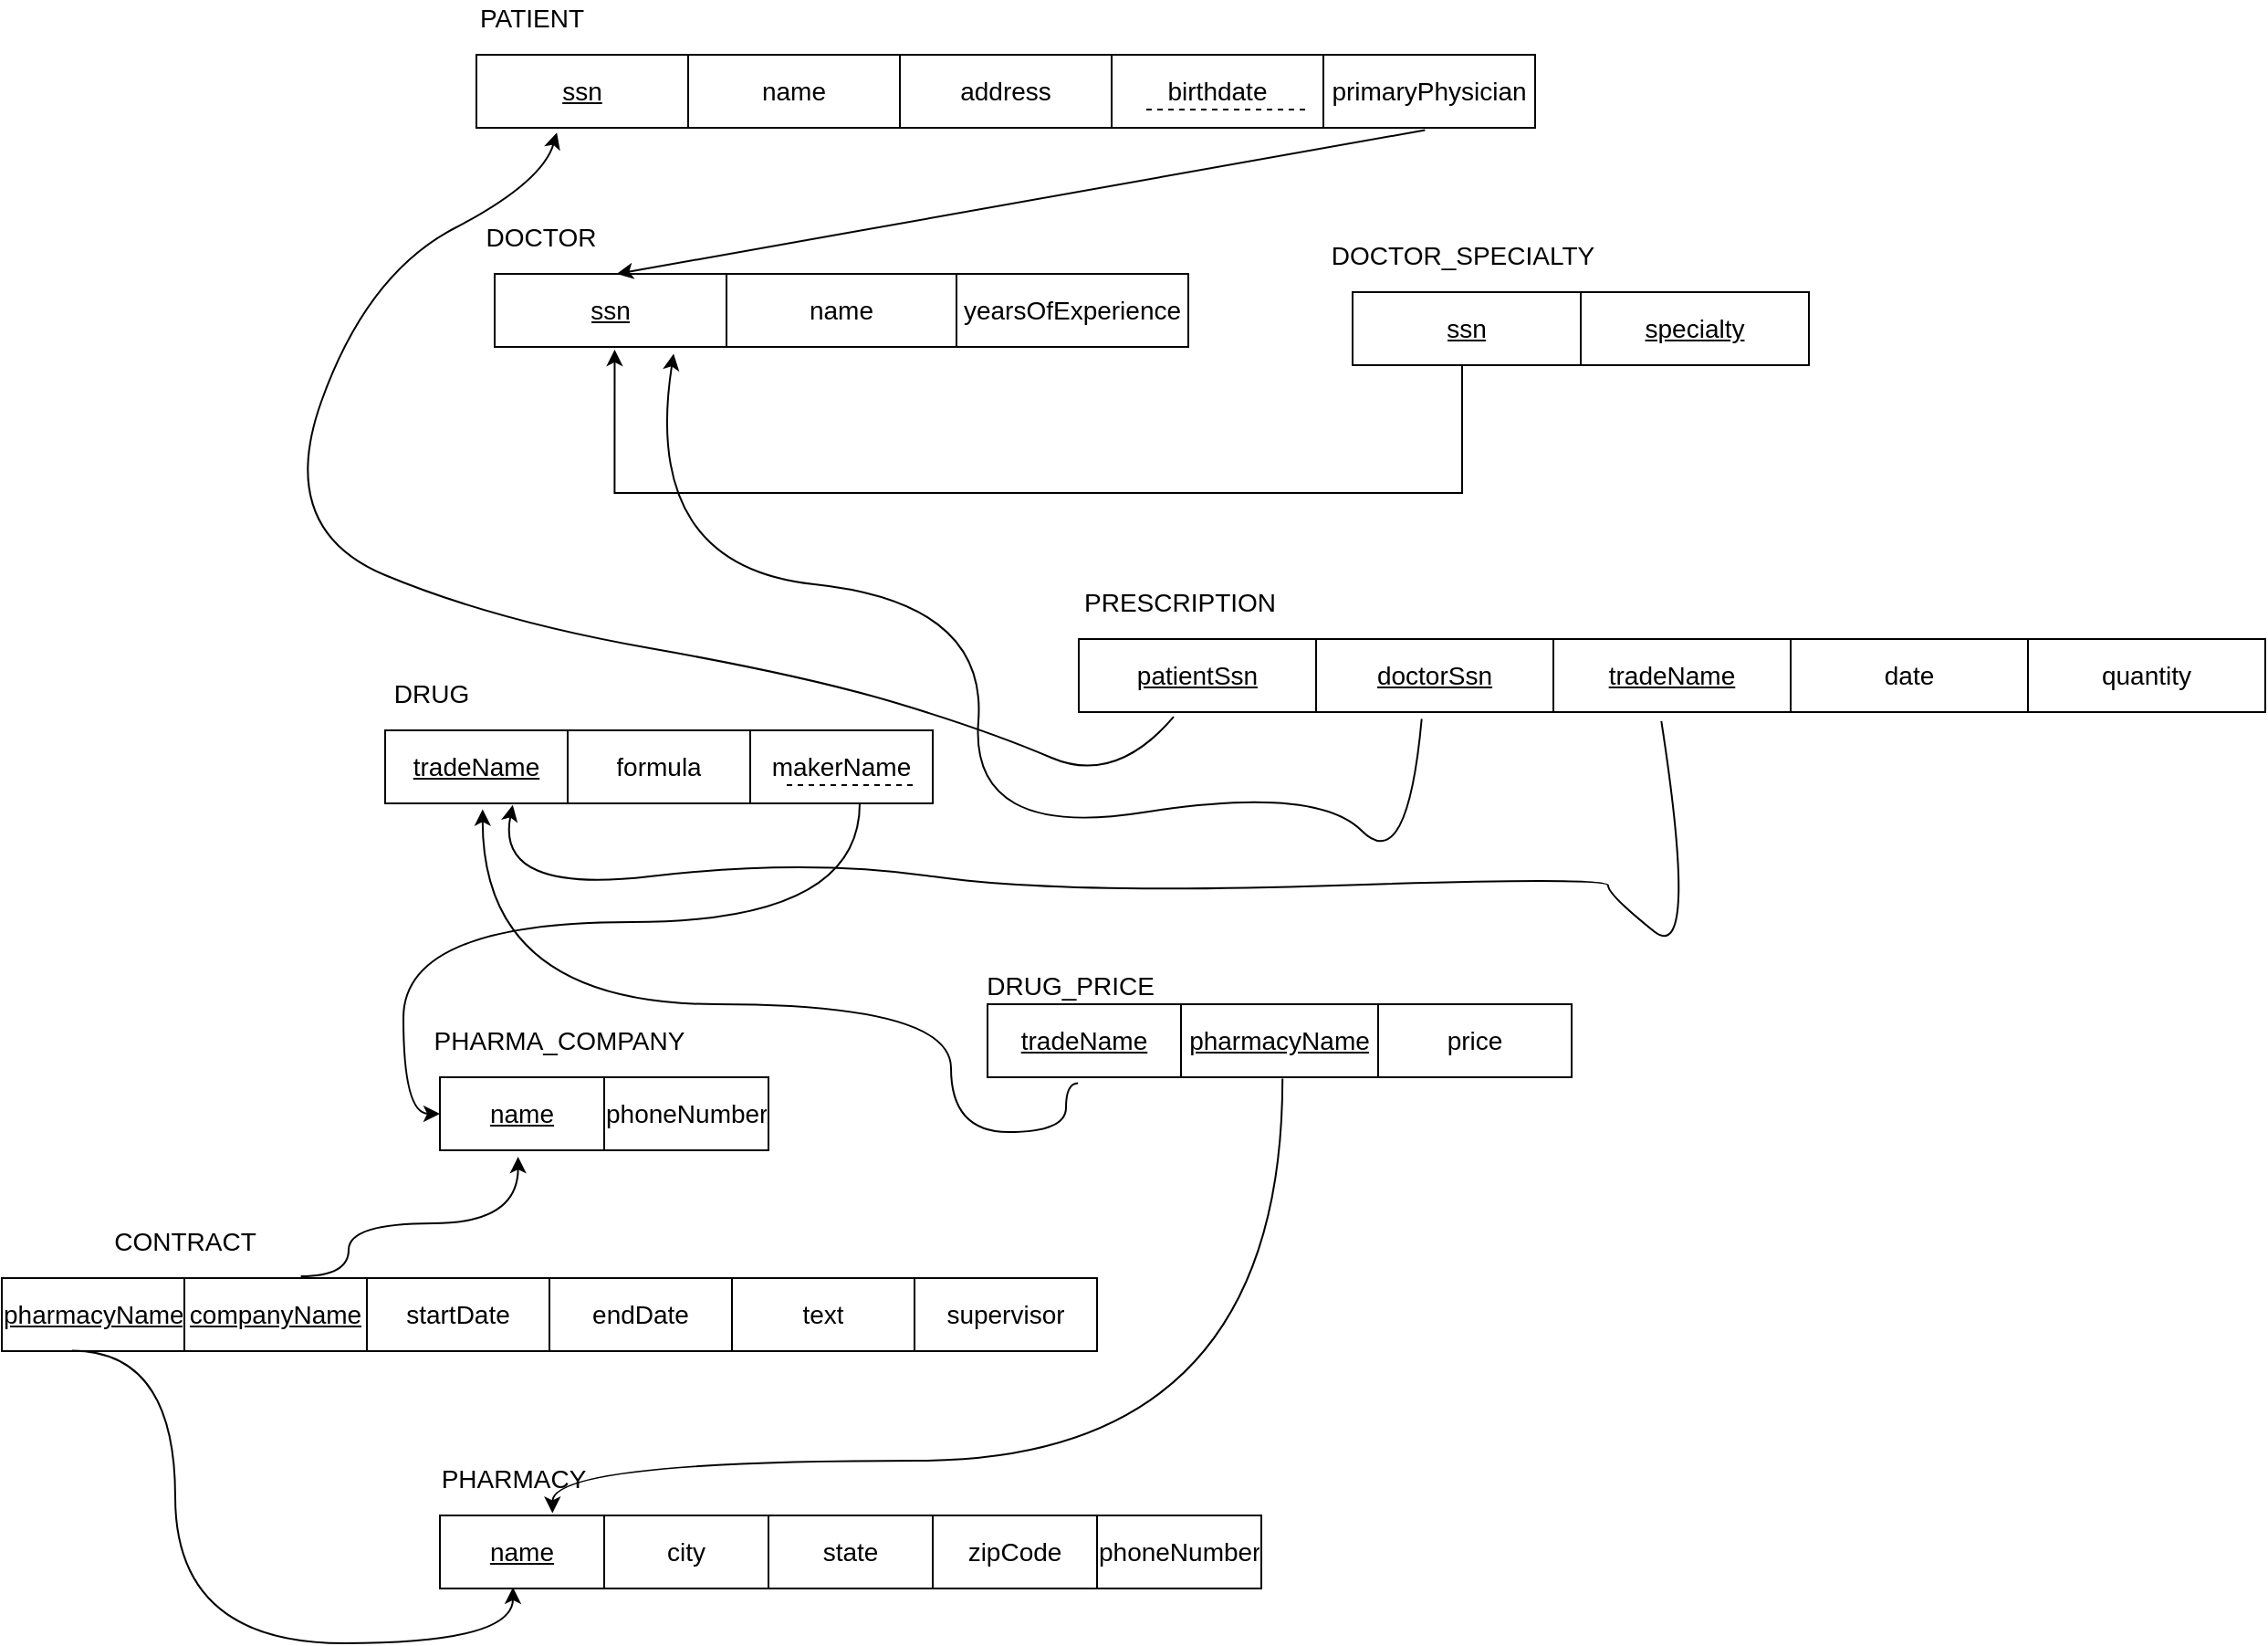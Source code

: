 <mxfile version="15.7.0" type="device"><diagram id="J8Lp1cF_i8puuzsDyAlB" name="Page-1"><mxGraphModel dx="2370" dy="1192" grid="1" gridSize="10" guides="1" tooltips="1" connect="1" arrows="1" fold="1" page="1" pageScale="1" pageWidth="3300" pageHeight="4681" math="0" shadow="0"><root><mxCell id="0"/><mxCell id="1" parent="0"/><mxCell id="770I6POFJUqILYZqXhfO-1" value="" style="shape=table;startSize=0;container=1;collapsible=0;childLayout=tableLayout;fontSize=14;" vertex="1" parent="1"><mxGeometry x="1540" y="1720" width="580" height="40" as="geometry"/></mxCell><mxCell id="770I6POFJUqILYZqXhfO-2" value="" style="shape=partialRectangle;collapsible=0;dropTarget=0;pointerEvents=0;fillColor=none;top=0;left=0;bottom=0;right=0;points=[[0,0.5],[1,0.5]];portConstraint=eastwest;fontSize=14;" vertex="1" parent="770I6POFJUqILYZqXhfO-1"><mxGeometry width="580" height="40" as="geometry"/></mxCell><mxCell id="770I6POFJUqILYZqXhfO-3" value="&lt;u style=&quot;font-size: 14px;&quot;&gt;ssn&lt;/u&gt;" style="shape=partialRectangle;html=1;whiteSpace=wrap;connectable=0;overflow=hidden;fillColor=none;top=0;left=0;bottom=0;right=0;pointerEvents=1;fontSize=14;" vertex="1" parent="770I6POFJUqILYZqXhfO-2"><mxGeometry width="116" height="40" as="geometry"><mxRectangle width="116" height="40" as="alternateBounds"/></mxGeometry></mxCell><mxCell id="770I6POFJUqILYZqXhfO-4" value="name" style="shape=partialRectangle;html=1;whiteSpace=wrap;connectable=0;overflow=hidden;fillColor=none;top=0;left=0;bottom=0;right=0;pointerEvents=1;fontSize=14;" vertex="1" parent="770I6POFJUqILYZqXhfO-2"><mxGeometry x="116" width="116" height="40" as="geometry"><mxRectangle width="116" height="40" as="alternateBounds"/></mxGeometry></mxCell><mxCell id="770I6POFJUqILYZqXhfO-5" value="address" style="shape=partialRectangle;html=1;whiteSpace=wrap;connectable=0;overflow=hidden;fillColor=none;top=0;left=0;bottom=0;right=0;pointerEvents=1;fontSize=14;" vertex="1" parent="770I6POFJUqILYZqXhfO-2"><mxGeometry x="232" width="116" height="40" as="geometry"><mxRectangle width="116" height="40" as="alternateBounds"/></mxGeometry></mxCell><mxCell id="770I6POFJUqILYZqXhfO-6" value="birthdate" style="shape=partialRectangle;html=1;whiteSpace=wrap;connectable=0;overflow=hidden;fillColor=none;top=0;left=0;bottom=0;right=0;pointerEvents=1;fontSize=14;" vertex="1" parent="770I6POFJUqILYZqXhfO-2"><mxGeometry x="348" width="116" height="40" as="geometry"><mxRectangle width="116" height="40" as="alternateBounds"/></mxGeometry></mxCell><mxCell id="770I6POFJUqILYZqXhfO-7" value="primaryPhysician" style="shape=partialRectangle;html=1;whiteSpace=wrap;connectable=0;overflow=hidden;fillColor=none;top=0;left=0;bottom=0;right=0;pointerEvents=1;fontSize=14;" vertex="1" parent="770I6POFJUqILYZqXhfO-2"><mxGeometry x="464" width="116" height="40" as="geometry"><mxRectangle width="116" height="40" as="alternateBounds"/></mxGeometry></mxCell><mxCell id="770I6POFJUqILYZqXhfO-8" value="PATIENT" style="text;html=1;align=center;verticalAlign=middle;resizable=0;points=[];autosize=1;strokeColor=none;fillColor=none;fontSize=14;" vertex="1" parent="1"><mxGeometry x="1535" y="1690" width="70" height="20" as="geometry"/></mxCell><mxCell id="770I6POFJUqILYZqXhfO-9" value="DOCTOR" style="text;html=1;align=center;verticalAlign=middle;resizable=0;points=[];autosize=1;strokeColor=none;fillColor=none;fontSize=14;" vertex="1" parent="1"><mxGeometry x="1535" y="1810" width="80" height="20" as="geometry"/></mxCell><mxCell id="770I6POFJUqILYZqXhfO-10" value="" style="shape=table;startSize=0;container=1;collapsible=0;childLayout=tableLayout;fontSize=14;" vertex="1" parent="1"><mxGeometry x="1550" y="1840" width="380" height="40" as="geometry"/></mxCell><mxCell id="770I6POFJUqILYZqXhfO-11" value="" style="shape=partialRectangle;collapsible=0;dropTarget=0;pointerEvents=0;fillColor=none;top=0;left=0;bottom=0;right=0;points=[[0,0.5],[1,0.5]];portConstraint=eastwest;fontSize=14;" vertex="1" parent="770I6POFJUqILYZqXhfO-10"><mxGeometry width="380" height="40" as="geometry"/></mxCell><mxCell id="770I6POFJUqILYZqXhfO-12" value="&lt;u style=&quot;font-size: 14px;&quot;&gt;ssn&lt;/u&gt;" style="shape=partialRectangle;html=1;whiteSpace=wrap;connectable=0;overflow=hidden;fillColor=none;top=0;left=0;bottom=0;right=0;pointerEvents=1;fontSize=14;" vertex="1" parent="770I6POFJUqILYZqXhfO-11"><mxGeometry width="127" height="40" as="geometry"><mxRectangle width="127" height="40" as="alternateBounds"/></mxGeometry></mxCell><mxCell id="770I6POFJUqILYZqXhfO-13" value="name" style="shape=partialRectangle;html=1;whiteSpace=wrap;connectable=0;overflow=hidden;fillColor=none;top=0;left=0;bottom=0;right=0;pointerEvents=1;fontSize=14;" vertex="1" parent="770I6POFJUqILYZqXhfO-11"><mxGeometry x="127" width="126" height="40" as="geometry"><mxRectangle width="126" height="40" as="alternateBounds"/></mxGeometry></mxCell><mxCell id="770I6POFJUqILYZqXhfO-14" value="yearsOfExperience" style="shape=partialRectangle;html=1;whiteSpace=wrap;connectable=0;overflow=hidden;fillColor=none;top=0;left=0;bottom=0;right=0;pointerEvents=1;fontSize=14;" vertex="1" parent="770I6POFJUqILYZqXhfO-11"><mxGeometry x="253" width="127" height="40" as="geometry"><mxRectangle width="127" height="40" as="alternateBounds"/></mxGeometry></mxCell><mxCell id="770I6POFJUqILYZqXhfO-16" value="" style="endArrow=none;dashed=1;html=1;rounded=0;fontSize=14;" edge="1" parent="1"><mxGeometry width="50" height="50" relative="1" as="geometry"><mxPoint x="1907" y="1750" as="sourcePoint"/><mxPoint x="1997" y="1750" as="targetPoint"/><Array as="points"><mxPoint x="1917" y="1750"/></Array></mxGeometry></mxCell><mxCell id="770I6POFJUqILYZqXhfO-17" value="" style="endArrow=classic;html=1;rounded=0;exitX=0.896;exitY=1.032;exitDx=0;exitDy=0;exitPerimeter=0;entryX=0.176;entryY=0;entryDx=0;entryDy=0;entryPerimeter=0;fontSize=14;" edge="1" parent="1" source="770I6POFJUqILYZqXhfO-2" target="770I6POFJUqILYZqXhfO-11"><mxGeometry width="50" height="50" relative="1" as="geometry"><mxPoint x="1970" y="1840" as="sourcePoint"/><mxPoint x="2020" y="1790" as="targetPoint"/></mxGeometry></mxCell><mxCell id="770I6POFJUqILYZqXhfO-18" value="DOCTOR_SPECIALTY" style="text;html=1;align=center;verticalAlign=middle;resizable=0;points=[];autosize=1;strokeColor=none;fillColor=none;fontSize=14;" vertex="1" parent="1"><mxGeometry x="2000" y="1820" width="160" height="20" as="geometry"/></mxCell><mxCell id="770I6POFJUqILYZqXhfO-19" value="" style="shape=table;startSize=0;container=1;collapsible=0;childLayout=tableLayout;fontSize=14;" vertex="1" parent="1"><mxGeometry x="2020" y="1850" width="250" height="40" as="geometry"/></mxCell><mxCell id="770I6POFJUqILYZqXhfO-20" value="" style="shape=partialRectangle;collapsible=0;dropTarget=0;pointerEvents=0;fillColor=none;top=0;left=0;bottom=0;right=0;points=[[0,0.5],[1,0.5]];portConstraint=eastwest;fontSize=14;" vertex="1" parent="770I6POFJUqILYZqXhfO-19"><mxGeometry width="250" height="40" as="geometry"/></mxCell><mxCell id="770I6POFJUqILYZqXhfO-21" value="&lt;u style=&quot;font-size: 14px;&quot;&gt;ssn&lt;/u&gt;" style="shape=partialRectangle;html=1;whiteSpace=wrap;connectable=0;overflow=hidden;fillColor=none;top=0;left=0;bottom=0;right=0;pointerEvents=1;fontSize=14;" vertex="1" parent="770I6POFJUqILYZqXhfO-20"><mxGeometry width="125" height="40" as="geometry"><mxRectangle width="125" height="40" as="alternateBounds"/></mxGeometry></mxCell><mxCell id="770I6POFJUqILYZqXhfO-22" value="&lt;u style=&quot;font-size: 14px;&quot;&gt;specialty&lt;/u&gt;" style="shape=partialRectangle;html=1;whiteSpace=wrap;connectable=0;overflow=hidden;fillColor=none;top=0;left=0;bottom=0;right=0;pointerEvents=1;fontSize=14;" vertex="1" parent="770I6POFJUqILYZqXhfO-20"><mxGeometry x="125" width="125" height="40" as="geometry"><mxRectangle width="125" height="40" as="alternateBounds"/></mxGeometry></mxCell><mxCell id="770I6POFJUqILYZqXhfO-23" value="" style="edgeStyle=segmentEdgeStyle;endArrow=classic;html=1;rounded=0;entryX=0.173;entryY=1.037;entryDx=0;entryDy=0;entryPerimeter=0;fontSize=14;" edge="1" parent="1" target="770I6POFJUqILYZqXhfO-11"><mxGeometry width="50" height="50" relative="1" as="geometry"><mxPoint x="2080" y="1890" as="sourcePoint"/><mxPoint x="1760" y="1960" as="targetPoint"/><Array as="points"><mxPoint x="2080" y="1890"/><mxPoint x="2080" y="1960"/><mxPoint x="1609" y="1960"/></Array></mxGeometry></mxCell><mxCell id="770I6POFJUqILYZqXhfO-24" value="" style="shape=table;startSize=0;container=1;collapsible=0;childLayout=tableLayout;fontSize=14;" vertex="1" parent="1"><mxGeometry x="1490" y="2090" width="300" height="40" as="geometry"/></mxCell><mxCell id="770I6POFJUqILYZqXhfO-25" value="" style="shape=partialRectangle;collapsible=0;dropTarget=0;pointerEvents=0;fillColor=none;top=0;left=0;bottom=0;right=0;points=[[0,0.5],[1,0.5]];portConstraint=eastwest;fontSize=14;" vertex="1" parent="770I6POFJUqILYZqXhfO-24"><mxGeometry width="300" height="40" as="geometry"/></mxCell><mxCell id="770I6POFJUqILYZqXhfO-26" value="&lt;u style=&quot;font-size: 14px;&quot;&gt;tradeName&lt;/u&gt;" style="shape=partialRectangle;html=1;whiteSpace=wrap;connectable=0;overflow=hidden;fillColor=none;top=0;left=0;bottom=0;right=0;pointerEvents=1;fontSize=14;" vertex="1" parent="770I6POFJUqILYZqXhfO-25"><mxGeometry width="100" height="40" as="geometry"><mxRectangle width="100" height="40" as="alternateBounds"/></mxGeometry></mxCell><mxCell id="770I6POFJUqILYZqXhfO-27" value="formula" style="shape=partialRectangle;html=1;whiteSpace=wrap;connectable=0;overflow=hidden;fillColor=none;top=0;left=0;bottom=0;right=0;pointerEvents=1;fontSize=14;" vertex="1" parent="770I6POFJUqILYZqXhfO-25"><mxGeometry x="100" width="100" height="40" as="geometry"><mxRectangle width="100" height="40" as="alternateBounds"/></mxGeometry></mxCell><mxCell id="770I6POFJUqILYZqXhfO-28" value="makerName" style="shape=partialRectangle;html=1;whiteSpace=wrap;connectable=0;overflow=hidden;fillColor=none;top=0;left=0;bottom=0;right=0;pointerEvents=1;fontSize=14;" vertex="1" parent="770I6POFJUqILYZqXhfO-25"><mxGeometry x="200" width="100" height="40" as="geometry"><mxRectangle width="100" height="40" as="alternateBounds"/></mxGeometry></mxCell><mxCell id="770I6POFJUqILYZqXhfO-29" value="DRUG" style="text;html=1;align=center;verticalAlign=middle;resizable=0;points=[];autosize=1;strokeColor=none;fillColor=none;fontSize=14;" vertex="1" parent="1"><mxGeometry x="1485" y="2060" width="60" height="20" as="geometry"/></mxCell><mxCell id="770I6POFJUqILYZqXhfO-30" value="PHARMA_COMPANY" style="text;html=1;align=center;verticalAlign=middle;resizable=0;points=[];autosize=1;strokeColor=none;fillColor=none;fontSize=14;" vertex="1" parent="1"><mxGeometry x="1510" y="2250" width="150" height="20" as="geometry"/></mxCell><mxCell id="770I6POFJUqILYZqXhfO-31" value="" style="shape=table;startSize=0;container=1;collapsible=0;childLayout=tableLayout;fontSize=14;" vertex="1" parent="1"><mxGeometry x="1520" y="2280" width="180" height="40" as="geometry"/></mxCell><mxCell id="770I6POFJUqILYZqXhfO-32" value="" style="shape=partialRectangle;collapsible=0;dropTarget=0;pointerEvents=0;fillColor=none;top=0;left=0;bottom=0;right=0;points=[[0,0.5],[1,0.5]];portConstraint=eastwest;fontSize=14;" vertex="1" parent="770I6POFJUqILYZqXhfO-31"><mxGeometry width="180" height="40" as="geometry"/></mxCell><mxCell id="770I6POFJUqILYZqXhfO-33" value="&lt;u style=&quot;font-size: 14px;&quot;&gt;name&lt;/u&gt;" style="shape=partialRectangle;html=1;whiteSpace=wrap;connectable=0;overflow=hidden;fillColor=none;top=0;left=0;bottom=0;right=0;pointerEvents=1;fontSize=14;" vertex="1" parent="770I6POFJUqILYZqXhfO-32"><mxGeometry width="90" height="40" as="geometry"><mxRectangle width="90" height="40" as="alternateBounds"/></mxGeometry></mxCell><mxCell id="770I6POFJUqILYZqXhfO-34" value="phoneNumber" style="shape=partialRectangle;html=1;whiteSpace=wrap;connectable=0;overflow=hidden;fillColor=none;top=0;left=0;bottom=0;right=0;pointerEvents=1;fontSize=14;" vertex="1" parent="770I6POFJUqILYZqXhfO-32"><mxGeometry x="90" width="90" height="40" as="geometry"><mxRectangle width="90" height="40" as="alternateBounds"/></mxGeometry></mxCell><mxCell id="770I6POFJUqILYZqXhfO-35" value="" style="shape=table;startSize=0;container=1;collapsible=0;childLayout=tableLayout;fontSize=14;" vertex="1" parent="1"><mxGeometry x="1520" y="2520" width="450" height="40" as="geometry"/></mxCell><mxCell id="770I6POFJUqILYZqXhfO-36" value="" style="shape=partialRectangle;collapsible=0;dropTarget=0;pointerEvents=0;fillColor=none;top=0;left=0;bottom=0;right=0;points=[[0,0.5],[1,0.5]];portConstraint=eastwest;fontSize=14;" vertex="1" parent="770I6POFJUqILYZqXhfO-35"><mxGeometry width="450" height="40" as="geometry"/></mxCell><mxCell id="770I6POFJUqILYZqXhfO-37" value="&lt;u style=&quot;font-size: 14px;&quot;&gt;name&lt;/u&gt;" style="shape=partialRectangle;html=1;whiteSpace=wrap;connectable=0;overflow=hidden;fillColor=none;top=0;left=0;bottom=0;right=0;pointerEvents=1;fontSize=14;" vertex="1" parent="770I6POFJUqILYZqXhfO-36"><mxGeometry width="90" height="40" as="geometry"><mxRectangle width="90" height="40" as="alternateBounds"/></mxGeometry></mxCell><mxCell id="770I6POFJUqILYZqXhfO-38" value="city" style="shape=partialRectangle;html=1;whiteSpace=wrap;connectable=0;overflow=hidden;fillColor=none;top=0;left=0;bottom=0;right=0;pointerEvents=1;fontSize=14;" vertex="1" parent="770I6POFJUqILYZqXhfO-36"><mxGeometry x="90" width="90" height="40" as="geometry"><mxRectangle width="90" height="40" as="alternateBounds"/></mxGeometry></mxCell><mxCell id="770I6POFJUqILYZqXhfO-39" value="state" style="shape=partialRectangle;html=1;whiteSpace=wrap;connectable=0;overflow=hidden;fillColor=none;top=0;left=0;bottom=0;right=0;pointerEvents=1;fontSize=14;" vertex="1" parent="770I6POFJUqILYZqXhfO-36"><mxGeometry x="180" width="90" height="40" as="geometry"><mxRectangle width="90" height="40" as="alternateBounds"/></mxGeometry></mxCell><mxCell id="770I6POFJUqILYZqXhfO-40" value="zipCode" style="shape=partialRectangle;html=1;whiteSpace=wrap;connectable=0;overflow=hidden;fillColor=none;top=0;left=0;bottom=0;right=0;pointerEvents=1;fontSize=14;" vertex="1" parent="770I6POFJUqILYZqXhfO-36"><mxGeometry x="270" width="90" height="40" as="geometry"><mxRectangle width="90" height="40" as="alternateBounds"/></mxGeometry></mxCell><mxCell id="770I6POFJUqILYZqXhfO-41" value="phoneNumber" style="shape=partialRectangle;html=1;whiteSpace=wrap;connectable=0;overflow=hidden;fillColor=none;top=0;left=0;bottom=0;right=0;pointerEvents=1;fontSize=14;" vertex="1" parent="770I6POFJUqILYZqXhfO-36"><mxGeometry x="360" width="90" height="40" as="geometry"><mxRectangle width="90" height="40" as="alternateBounds"/></mxGeometry></mxCell><mxCell id="770I6POFJUqILYZqXhfO-42" value="PHARMACY" style="text;html=1;align=center;verticalAlign=middle;resizable=0;points=[];autosize=1;strokeColor=none;fillColor=none;fontSize=14;" vertex="1" parent="1"><mxGeometry x="1515" y="2490" width="90" height="20" as="geometry"/></mxCell><mxCell id="770I6POFJUqILYZqXhfO-43" value="" style="endArrow=none;dashed=1;html=1;rounded=0;fontSize=14;" edge="1" parent="1"><mxGeometry width="50" height="50" relative="1" as="geometry"><mxPoint x="1710" y="2120" as="sourcePoint"/><mxPoint x="1780" y="2120" as="targetPoint"/></mxGeometry></mxCell><mxCell id="770I6POFJUqILYZqXhfO-44" value="" style="edgeStyle=orthogonalEdgeStyle;elbow=horizontal;endArrow=none;html=1;rounded=0;curved=1;exitX=0;exitY=0.5;exitDx=0;exitDy=0;fontSize=14;startArrow=classic;startFill=1;endFill=0;" edge="1" parent="1" source="770I6POFJUqILYZqXhfO-32" target="770I6POFJUqILYZqXhfO-25"><mxGeometry width="50" height="50" relative="1" as="geometry"><mxPoint x="1550" y="2210" as="sourcePoint"/><mxPoint x="1750" y="2150" as="targetPoint"/><Array as="points"><mxPoint x="1500" y="2300"/><mxPoint x="1500" y="2195"/><mxPoint x="1750" y="2195"/></Array></mxGeometry></mxCell><mxCell id="770I6POFJUqILYZqXhfO-45" value="DRUG_PRICE" style="text;html=1;align=center;verticalAlign=middle;resizable=0;points=[];autosize=1;strokeColor=none;fillColor=none;fontSize=14;" vertex="1" parent="1"><mxGeometry x="1810" y="2220" width="110" height="20" as="geometry"/></mxCell><mxCell id="770I6POFJUqILYZqXhfO-46" value="" style="shape=table;startSize=0;container=1;collapsible=0;childLayout=tableLayout;fontSize=14;" vertex="1" parent="1"><mxGeometry x="1820" y="2240" width="320" height="40" as="geometry"/></mxCell><mxCell id="770I6POFJUqILYZqXhfO-47" value="" style="shape=partialRectangle;collapsible=0;dropTarget=0;pointerEvents=0;fillColor=none;top=0;left=0;bottom=0;right=0;points=[[0,0.5],[1,0.5]];portConstraint=eastwest;fontSize=14;" vertex="1" parent="770I6POFJUqILYZqXhfO-46"><mxGeometry width="320" height="40" as="geometry"/></mxCell><mxCell id="770I6POFJUqILYZqXhfO-48" value="&lt;u style=&quot;font-size: 14px;&quot;&gt;tradeName&lt;/u&gt;" style="shape=partialRectangle;html=1;whiteSpace=wrap;connectable=0;overflow=hidden;fillColor=none;top=0;left=0;bottom=0;right=0;pointerEvents=1;fontSize=14;" vertex="1" parent="770I6POFJUqILYZqXhfO-47"><mxGeometry width="106" height="40" as="geometry"><mxRectangle width="106" height="40" as="alternateBounds"/></mxGeometry></mxCell><mxCell id="770I6POFJUqILYZqXhfO-49" value="&lt;u style=&quot;font-size: 14px;&quot;&gt;pharmacyName&lt;/u&gt;" style="shape=partialRectangle;html=1;whiteSpace=wrap;connectable=0;overflow=hidden;fillColor=none;top=0;left=0;bottom=0;right=0;pointerEvents=1;fontSize=14;" vertex="1" parent="770I6POFJUqILYZqXhfO-47"><mxGeometry x="106" width="108" height="40" as="geometry"><mxRectangle width="108" height="40" as="alternateBounds"/></mxGeometry></mxCell><mxCell id="770I6POFJUqILYZqXhfO-50" value="price" style="shape=partialRectangle;html=1;whiteSpace=wrap;connectable=0;overflow=hidden;fillColor=none;top=0;left=0;bottom=0;right=0;pointerEvents=1;fontSize=14;" vertex="1" parent="770I6POFJUqILYZqXhfO-47"><mxGeometry x="214" width="106" height="40" as="geometry"><mxRectangle width="106" height="40" as="alternateBounds"/></mxGeometry></mxCell><mxCell id="770I6POFJUqILYZqXhfO-51" value="" style="edgeStyle=segmentEdgeStyle;endArrow=classic;html=1;rounded=0;curved=1;entryX=0.178;entryY=1.08;entryDx=0;entryDy=0;entryPerimeter=0;exitX=0.155;exitY=1.08;exitDx=0;exitDy=0;exitPerimeter=0;fontSize=14;" edge="1" parent="1" source="770I6POFJUqILYZqXhfO-47" target="770I6POFJUqILYZqXhfO-25"><mxGeometry width="50" height="50" relative="1" as="geometry"><mxPoint x="1870" y="2300" as="sourcePoint"/><mxPoint x="1770" y="2199.97" as="targetPoint"/><Array as="points"><mxPoint x="1863" y="2310"/><mxPoint x="1800" y="2310"/><mxPoint x="1800" y="2240"/><mxPoint x="1543" y="2240"/></Array></mxGeometry></mxCell><mxCell id="770I6POFJUqILYZqXhfO-52" value="" style="edgeStyle=elbowEdgeStyle;elbow=vertical;endArrow=none;html=1;rounded=0;curved=1;entryX=0.505;entryY=1.02;entryDx=0;entryDy=0;entryPerimeter=0;exitX=0.137;exitY=-0.032;exitDx=0;exitDy=0;exitPerimeter=0;fontSize=14;startArrow=classic;startFill=1;endFill=0;" edge="1" parent="1" source="770I6POFJUqILYZqXhfO-36" target="770I6POFJUqILYZqXhfO-47"><mxGeometry width="50" height="50" relative="1" as="geometry"><mxPoint x="2000" y="2500" as="sourcePoint"/><mxPoint x="2120" y="2410" as="targetPoint"/><Array as="points"><mxPoint x="1800" y="2490"/></Array></mxGeometry></mxCell><mxCell id="770I6POFJUqILYZqXhfO-53" value="CONTRACT" style="text;html=1;align=center;verticalAlign=middle;resizable=0;points=[];autosize=1;strokeColor=none;fillColor=none;fontSize=14;" vertex="1" parent="1"><mxGeometry x="1335" y="2360" width="90" height="20" as="geometry"/></mxCell><mxCell id="770I6POFJUqILYZqXhfO-54" value="" style="shape=table;startSize=0;container=1;collapsible=0;childLayout=tableLayout;fontSize=14;" vertex="1" parent="1"><mxGeometry x="1280" y="2390" width="600" height="40" as="geometry"/></mxCell><mxCell id="770I6POFJUqILYZqXhfO-55" value="" style="shape=partialRectangle;collapsible=0;dropTarget=0;pointerEvents=0;fillColor=none;top=0;left=0;bottom=0;right=0;points=[[0,0.5],[1,0.5]];portConstraint=eastwest;fontSize=14;" vertex="1" parent="770I6POFJUqILYZqXhfO-54"><mxGeometry width="600" height="40" as="geometry"/></mxCell><mxCell id="770I6POFJUqILYZqXhfO-56" value="&lt;u style=&quot;font-size: 14px;&quot;&gt;pharmacyName&lt;/u&gt;" style="shape=partialRectangle;html=1;whiteSpace=wrap;connectable=0;overflow=hidden;fillColor=none;top=0;left=0;bottom=0;right=0;pointerEvents=1;fontSize=14;" vertex="1" parent="770I6POFJUqILYZqXhfO-55"><mxGeometry width="100" height="40" as="geometry"><mxRectangle width="100" height="40" as="alternateBounds"/></mxGeometry></mxCell><mxCell id="770I6POFJUqILYZqXhfO-57" value="&lt;u style=&quot;font-size: 14px;&quot;&gt;companyName&lt;/u&gt;" style="shape=partialRectangle;html=1;whiteSpace=wrap;connectable=0;overflow=hidden;fillColor=none;top=0;left=0;bottom=0;right=0;pointerEvents=1;fontSize=14;" vertex="1" parent="770I6POFJUqILYZqXhfO-55"><mxGeometry x="100" width="100" height="40" as="geometry"><mxRectangle width="100" height="40" as="alternateBounds"/></mxGeometry></mxCell><mxCell id="770I6POFJUqILYZqXhfO-58" value="startDate" style="shape=partialRectangle;html=1;whiteSpace=wrap;connectable=0;overflow=hidden;fillColor=none;top=0;left=0;bottom=0;right=0;pointerEvents=1;fontSize=14;" vertex="1" parent="770I6POFJUqILYZqXhfO-55"><mxGeometry x="200" width="100" height="40" as="geometry"><mxRectangle width="100" height="40" as="alternateBounds"/></mxGeometry></mxCell><mxCell id="770I6POFJUqILYZqXhfO-59" value="endDate" style="shape=partialRectangle;html=1;whiteSpace=wrap;connectable=0;overflow=hidden;fillColor=none;top=0;left=0;bottom=0;right=0;pointerEvents=1;fontSize=14;" vertex="1" parent="770I6POFJUqILYZqXhfO-55"><mxGeometry x="300" width="100" height="40" as="geometry"><mxRectangle width="100" height="40" as="alternateBounds"/></mxGeometry></mxCell><mxCell id="770I6POFJUqILYZqXhfO-60" value="text" style="shape=partialRectangle;html=1;whiteSpace=wrap;connectable=0;overflow=hidden;fillColor=none;top=0;left=0;bottom=0;right=0;pointerEvents=1;fontSize=14;" vertex="1" parent="770I6POFJUqILYZqXhfO-55"><mxGeometry x="400" width="100" height="40" as="geometry"><mxRectangle width="100" height="40" as="alternateBounds"/></mxGeometry></mxCell><mxCell id="770I6POFJUqILYZqXhfO-61" value="supervisor" style="shape=partialRectangle;html=1;whiteSpace=wrap;connectable=0;overflow=hidden;fillColor=none;top=0;left=0;bottom=0;right=0;pointerEvents=1;fontSize=14;" vertex="1" parent="770I6POFJUqILYZqXhfO-55"><mxGeometry x="500" width="100" height="40" as="geometry"><mxRectangle width="100" height="40" as="alternateBounds"/></mxGeometry></mxCell><mxCell id="770I6POFJUqILYZqXhfO-62" value="" style="edgeStyle=orthogonalEdgeStyle;elbow=horizontal;endArrow=classic;html=1;rounded=0;curved=1;exitX=0.064;exitY=0.994;exitDx=0;exitDy=0;exitPerimeter=0;entryX=0.091;entryY=0.985;entryDx=0;entryDy=0;entryPerimeter=0;fontSize=14;" edge="1" parent="1" source="770I6POFJUqILYZqXhfO-55" target="770I6POFJUqILYZqXhfO-36"><mxGeometry width="50" height="50" relative="1" as="geometry"><mxPoint x="1380" y="2550" as="sourcePoint"/><mxPoint x="1560" y="2620" as="targetPoint"/><Array as="points"><mxPoint x="1375" y="2590"/><mxPoint x="1560" y="2590"/><mxPoint x="1560" y="2559"/></Array></mxGeometry></mxCell><mxCell id="770I6POFJUqILYZqXhfO-63" value="" style="edgeStyle=segmentEdgeStyle;endArrow=classic;html=1;rounded=0;curved=1;entryX=0.238;entryY=1.089;entryDx=0;entryDy=0;entryPerimeter=0;fontSize=14;exitX=0.273;exitY=-0.025;exitDx=0;exitDy=0;exitPerimeter=0;" edge="1" parent="1" target="770I6POFJUqILYZqXhfO-32" source="770I6POFJUqILYZqXhfO-55"><mxGeometry width="50" height="50" relative="1" as="geometry"><mxPoint x="1490" y="2390" as="sourcePoint"/><mxPoint x="1540" y="2340" as="targetPoint"/><Array as="points"><mxPoint x="1470" y="2389"/><mxPoint x="1470" y="2360"/><mxPoint x="1563" y="2360"/></Array></mxGeometry></mxCell><mxCell id="770I6POFJUqILYZqXhfO-64" value="PRESCRIPTION" style="text;html=1;align=center;verticalAlign=middle;resizable=0;points=[];autosize=1;strokeColor=none;fillColor=none;fontSize=14;" vertex="1" parent="1"><mxGeometry x="1865" y="2010" width="120" height="20" as="geometry"/></mxCell><mxCell id="770I6POFJUqILYZqXhfO-65" value="" style="shape=table;startSize=0;container=1;collapsible=0;childLayout=tableLayout;fontSize=14;" vertex="1" parent="1"><mxGeometry x="1870" y="2040" width="650" height="40.0" as="geometry"/></mxCell><mxCell id="770I6POFJUqILYZqXhfO-66" value="" style="shape=partialRectangle;collapsible=0;dropTarget=0;pointerEvents=0;fillColor=none;top=0;left=0;bottom=0;right=0;points=[[0,0.5],[1,0.5]];portConstraint=eastwest;fontSize=14;" vertex="1" parent="770I6POFJUqILYZqXhfO-65"><mxGeometry width="650" height="40" as="geometry"/></mxCell><mxCell id="770I6POFJUqILYZqXhfO-71" value="&lt;u style=&quot;font-size: 14px;&quot;&gt;patientSsn&lt;/u&gt;" style="shape=partialRectangle;html=1;whiteSpace=wrap;connectable=0;overflow=hidden;fillColor=none;top=0;left=0;bottom=0;right=0;pointerEvents=1;fontSize=14;" vertex="1" parent="770I6POFJUqILYZqXhfO-66"><mxGeometry width="130" height="40" as="geometry"><mxRectangle width="130" height="40" as="alternateBounds"/></mxGeometry></mxCell><mxCell id="770I6POFJUqILYZqXhfO-70" value="&lt;u style=&quot;font-size: 14px;&quot;&gt;doctorSsn&lt;/u&gt;" style="shape=partialRectangle;html=1;whiteSpace=wrap;connectable=0;overflow=hidden;fillColor=none;top=0;left=0;bottom=0;right=0;pointerEvents=1;fontSize=14;" vertex="1" parent="770I6POFJUqILYZqXhfO-66"><mxGeometry x="130" width="130" height="40" as="geometry"><mxRectangle width="130" height="40" as="alternateBounds"/></mxGeometry></mxCell><mxCell id="770I6POFJUqILYZqXhfO-69" value="&lt;u style=&quot;font-size: 14px;&quot;&gt;tradeName&lt;/u&gt;" style="shape=partialRectangle;html=1;whiteSpace=wrap;connectable=0;overflow=hidden;fillColor=none;top=0;left=0;bottom=0;right=0;pointerEvents=1;fontSize=14;" vertex="1" parent="770I6POFJUqILYZqXhfO-66"><mxGeometry x="260" width="130" height="40" as="geometry"><mxRectangle width="130" height="40" as="alternateBounds"/></mxGeometry></mxCell><mxCell id="770I6POFJUqILYZqXhfO-67" value="date" style="shape=partialRectangle;html=1;whiteSpace=wrap;connectable=0;overflow=hidden;fillColor=none;top=0;left=0;bottom=0;right=0;pointerEvents=1;fontSize=14;" vertex="1" parent="770I6POFJUqILYZqXhfO-66"><mxGeometry x="390" width="130" height="40" as="geometry"><mxRectangle width="130" height="40" as="alternateBounds"/></mxGeometry></mxCell><mxCell id="770I6POFJUqILYZqXhfO-68" value="quantity" style="shape=partialRectangle;html=1;whiteSpace=wrap;connectable=0;overflow=hidden;fillColor=none;top=0;left=0;bottom=0;right=0;pointerEvents=1;fontSize=14;" vertex="1" parent="770I6POFJUqILYZqXhfO-66"><mxGeometry x="520" width="130" height="40" as="geometry"><mxRectangle width="130" height="40" as="alternateBounds"/></mxGeometry></mxCell><mxCell id="770I6POFJUqILYZqXhfO-73" value="" style="endArrow=classic;html=1;exitX=0.08;exitY=1.065;exitDx=0;exitDy=0;exitPerimeter=0;curved=1;entryX=0.076;entryY=1.065;entryDx=0;entryDy=0;entryPerimeter=0;fontSize=14;" edge="1" parent="1" source="770I6POFJUqILYZqXhfO-66" target="770I6POFJUqILYZqXhfO-2"><mxGeometry width="50" height="50" relative="1" as="geometry"><mxPoint x="2030" y="2220" as="sourcePoint"/><mxPoint x="1590" y="1770" as="targetPoint"/><Array as="points"><mxPoint x="1890" y="2120"/><mxPoint x="1820" y="2090"/><mxPoint x="1720" y="2060"/><mxPoint x="1550" y="2030"/><mxPoint x="1430" y="1980"/><mxPoint x="1480" y="1840"/><mxPoint x="1576" y="1790"/></Array></mxGeometry></mxCell><mxCell id="770I6POFJUqILYZqXhfO-75" value="" style="curved=1;endArrow=classic;html=1;exitX=0.491;exitY=1.124;exitDx=0;exitDy=0;exitPerimeter=0;entryX=0.233;entryY=1.021;entryDx=0;entryDy=0;entryPerimeter=0;fontSize=14;" edge="1" parent="1" source="770I6POFJUqILYZqXhfO-66" target="770I6POFJUqILYZqXhfO-25"><mxGeometry width="50" height="50" relative="1" as="geometry"><mxPoint x="2160" y="2220" as="sourcePoint"/><mxPoint x="1560" y="2140" as="targetPoint"/><Array as="points"><mxPoint x="2210" y="2220"/><mxPoint x="2160" y="2180"/><mxPoint x="2160" y="2170"/><mxPoint x="1860" y="2180"/><mxPoint x="1720" y="2160"/><mxPoint x="1550" y="2180"/></Array></mxGeometry></mxCell><mxCell id="770I6POFJUqILYZqXhfO-76" value="" style="curved=1;endArrow=classic;html=1;exitX=0.289;exitY=1.094;exitDx=0;exitDy=0;exitPerimeter=0;entryX=0.258;entryY=1.094;entryDx=0;entryDy=0;entryPerimeter=0;fontSize=14;" edge="1" parent="1" source="770I6POFJUqILYZqXhfO-66" target="770I6POFJUqILYZqXhfO-11"><mxGeometry width="50" height="50" relative="1" as="geometry"><mxPoint x="2000" y="2170" as="sourcePoint"/><mxPoint x="1860" y="1980" as="targetPoint"/><Array as="points"><mxPoint x="2050" y="2170"/><mxPoint x="2000" y="2120"/><mxPoint x="1810" y="2150"/><mxPoint x="1820" y="2020"/><mxPoint x="1630" y="2000"/></Array></mxGeometry></mxCell></root></mxGraphModel></diagram></mxfile>
